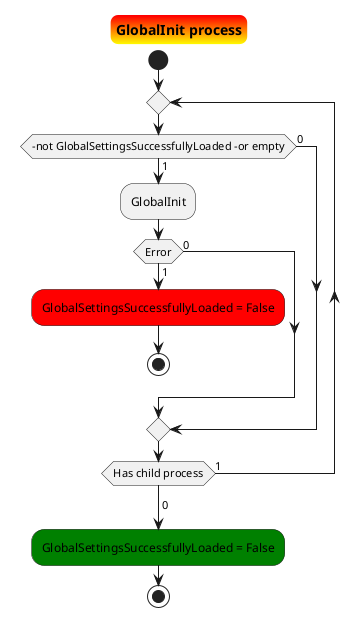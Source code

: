 @startuml GlobalInit
skinparam TitleBorderThickness 1
skinparam TitleBorderRoundCorner 15
skinparam TitleBackgroundColor red-yellow
' skinparam handwritten true

title GlobalInit process

start
    repeat
        if (-not GlobalSettingsSuccessfullyLoaded -or empty) then (1)
            :GlobalInit;
            if (Error) then (1)
                #Red:GlobalSettingsSuccessfullyLoaded = False;
                stop
            else (0)
            endif
        else (0)
        endif
    repeat while (Has child process) is (1)
    ->0;
    #Green:GlobalSettingsSuccessfullyLoaded = False;
stop
@enduml
